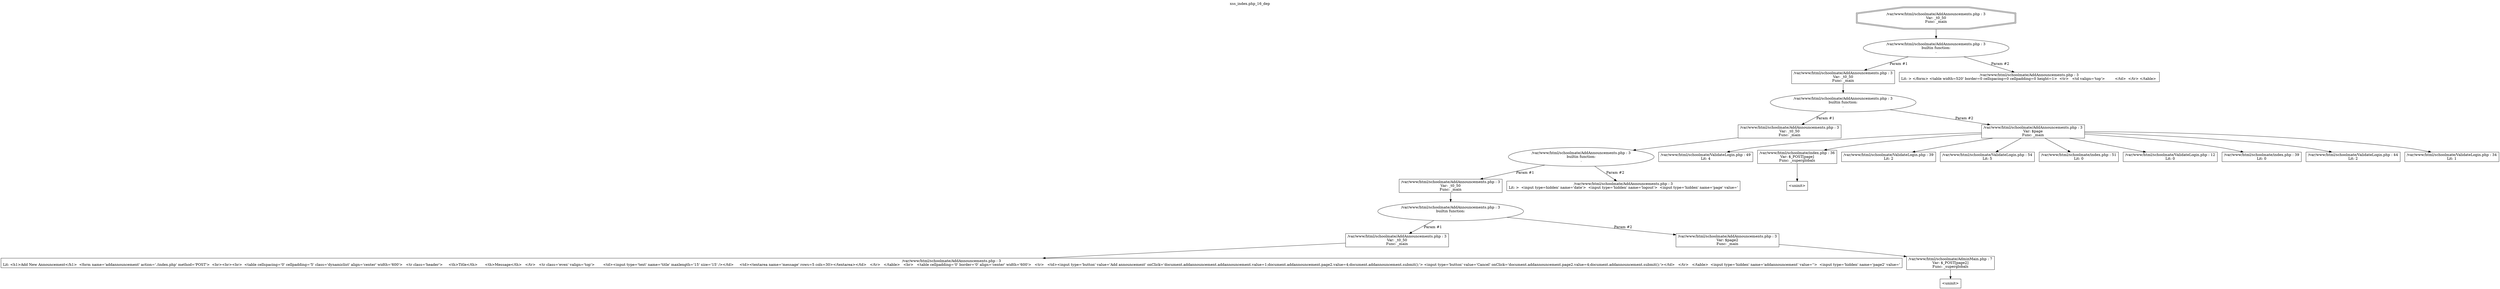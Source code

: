 digraph cfg {
  label="xss_index.php_16_dep";
  labelloc=t;
  n1 [shape=doubleoctagon, label="/var/www/html/schoolmate/AddAnnouncements.php : 3\nVar: _t0_50\nFunc: _main\n"];
  n2 [shape=ellipse, label="/var/www/html/schoolmate/AddAnnouncements.php : 3\nbuiltin function:\n.\n"];
  n3 [shape=box, label="/var/www/html/schoolmate/AddAnnouncements.php : 3\nVar: _t0_50\nFunc: _main\n"];
  n4 [shape=ellipse, label="/var/www/html/schoolmate/AddAnnouncements.php : 3\nbuiltin function:\n.\n"];
  n5 [shape=box, label="/var/www/html/schoolmate/AddAnnouncements.php : 3\nVar: _t0_50\nFunc: _main\n"];
  n6 [shape=ellipse, label="/var/www/html/schoolmate/AddAnnouncements.php : 3\nbuiltin function:\n.\n"];
  n7 [shape=box, label="/var/www/html/schoolmate/AddAnnouncements.php : 3\nVar: _t0_50\nFunc: _main\n"];
  n8 [shape=ellipse, label="/var/www/html/schoolmate/AddAnnouncements.php : 3\nbuiltin function:\n.\n"];
  n9 [shape=box, label="/var/www/html/schoolmate/AddAnnouncements.php : 3\nVar: _t0_50\nFunc: _main\n"];
  n10 [shape=box, label="/var/www/html/schoolmate/AddAnnouncements.php : 3\nLit: <h1>Add New Announcement</h1>  <form name='addannouncement' action='./index.php' method='POST'>  <br><br><br>  <table cellspacing='0' cellpadding='5' class='dynamiclist' align='center' width='600'>   <tr class='header'>	<th>Title</th>	<th>Message</th>   </tr>   <tr class='even' valign='top'>	<td><input type='text' name='title' maxlength='15' size='15' /></td>	<td><textarea name='message' rows=5 cols=30></textarea></td>   </tr>   </table>   <br>   <table cellpadding='0' border='0' align='center' width='600'>   <tr>   <td><input type='button' value='Add announcement' onClick='document.addannouncement.addannouncement.value=1;document.addannouncement.page2.value=4;document.addannouncement.submit();'> <input type='button' value='Cancel' onClick='document.addannouncement.page2.value=4;document.addannouncement.submit();'></td>   </tr>   </table>  <input type='hidden' name='addannouncement' value=''>  <input type='hidden' name='page2' value='\n"];
  n11 [shape=box, label="/var/www/html/schoolmate/AddAnnouncements.php : 3\nVar: $page2\nFunc: _main\n"];
  n12 [shape=box, label="/var/www/html/schoolmate/AdminMain.php : 7\nVar: $_POST[page2]\nFunc: _superglobals\n"];
  n13 [shape=box, label="<uninit>"];
  n14 [shape=box, label="/var/www/html/schoolmate/AddAnnouncements.php : 3\nLit: >  <input type=hidden' name='date'>  <input type='hidden' name='logout'>  <input type='hidden' name='page' value='\n"];
  n15 [shape=box, label="/var/www/html/schoolmate/AddAnnouncements.php : 3\nVar: $page\nFunc: _main\n"];
  n16 [shape=box, label="/var/www/html/schoolmate/ValidateLogin.php : 49\nLit: 4\n"];
  n17 [shape=box, label="/var/www/html/schoolmate/index.php : 36\nVar: $_POST[page]\nFunc: _superglobals\n"];
  n18 [shape=box, label="<uninit>"];
  n19 [shape=box, label="/var/www/html/schoolmate/ValidateLogin.php : 39\nLit: 2\n"];
  n20 [shape=box, label="/var/www/html/schoolmate/ValidateLogin.php : 54\nLit: 5\n"];
  n21 [shape=box, label="/var/www/html/schoolmate/index.php : 51\nLit: 0\n"];
  n22 [shape=box, label="/var/www/html/schoolmate/ValidateLogin.php : 12\nLit: 0\n"];
  n23 [shape=box, label="/var/www/html/schoolmate/index.php : 39\nLit: 0\n"];
  n24 [shape=box, label="/var/www/html/schoolmate/ValidateLogin.php : 44\nLit: 2\n"];
  n25 [shape=box, label="/var/www/html/schoolmate/ValidateLogin.php : 34\nLit: 1\n"];
  n26 [shape=box, label="/var/www/html/schoolmate/AddAnnouncements.php : 3\nLit: > </form> <table width=520' border=0 cellspacing=0 cellpadding=0 height=1>  <tr>   <td valign='top'>	&nbsp;   </td>  </tr> </table> \n"];
  n1 -> n2;
  n3 -> n4;
  n5 -> n6;
  n7 -> n8;
  n9 -> n10;
  n8 -> n9[label="Param #1"];
  n8 -> n11[label="Param #2"];
  n12 -> n13;
  n11 -> n12;
  n6 -> n7[label="Param #1"];
  n6 -> n14[label="Param #2"];
  n4 -> n5[label="Param #1"];
  n4 -> n15[label="Param #2"];
  n15 -> n16;
  n15 -> n17;
  n15 -> n19;
  n15 -> n20;
  n15 -> n21;
  n15 -> n22;
  n15 -> n23;
  n15 -> n24;
  n15 -> n25;
  n17 -> n18;
  n2 -> n3[label="Param #1"];
  n2 -> n26[label="Param #2"];
}
